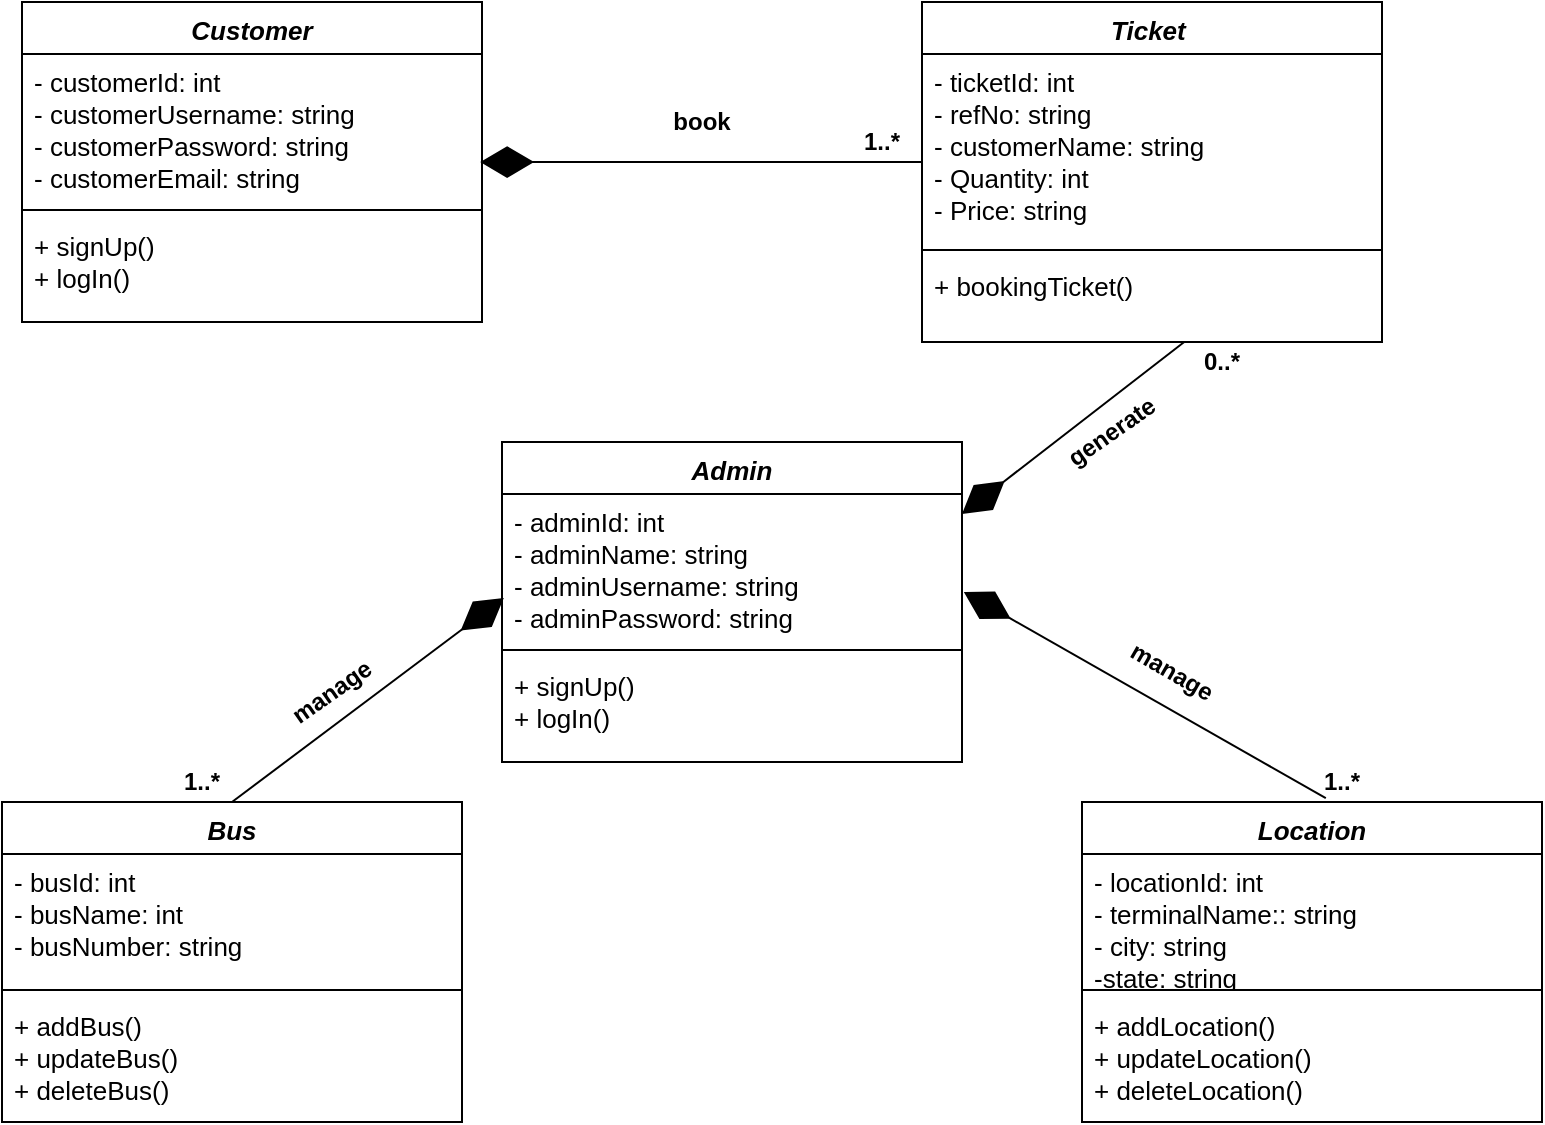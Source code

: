 <mxfile version="14.5.1" type="github">
  <diagram id="C5RBs43oDa-KdzZeNtuy" name="Page-1">
    <mxGraphModel dx="868" dy="450" grid="1" gridSize="10" guides="1" tooltips="1" connect="1" arrows="1" fold="1" page="1" pageScale="1" pageWidth="827" pageHeight="1169" math="0" shadow="0">
      <root>
        <mxCell id="WIyWlLk6GJQsqaUBKTNV-0" />
        <mxCell id="WIyWlLk6GJQsqaUBKTNV-1" parent="WIyWlLk6GJQsqaUBKTNV-0" />
        <mxCell id="zkfFHV4jXpPFQw0GAbJ--0" value="Customer" style="swimlane;fontStyle=3;align=center;verticalAlign=top;childLayout=stackLayout;horizontal=1;startSize=26;horizontalStack=0;resizeParent=1;resizeLast=0;collapsible=1;marginBottom=0;rounded=0;shadow=0;strokeWidth=1;fontSize=13;" parent="WIyWlLk6GJQsqaUBKTNV-1" vertex="1">
          <mxGeometry x="30" y="80" width="230" height="160" as="geometry">
            <mxRectangle x="230" y="140" width="160" height="26" as="alternateBounds" />
          </mxGeometry>
        </mxCell>
        <mxCell id="zkfFHV4jXpPFQw0GAbJ--1" value="- customerId: int&#xa;- customerUsername: string&#xa;- customerPassword: string&#xa;- customerEmail: string" style="text;align=left;verticalAlign=top;spacingLeft=4;spacingRight=4;overflow=hidden;rotatable=0;points=[[0,0.5],[1,0.5]];portConstraint=eastwest;fontSize=13;" parent="zkfFHV4jXpPFQw0GAbJ--0" vertex="1">
          <mxGeometry y="26" width="230" height="74" as="geometry" />
        </mxCell>
        <mxCell id="zkfFHV4jXpPFQw0GAbJ--4" value="" style="line;html=1;strokeWidth=1;align=left;verticalAlign=middle;spacingTop=-1;spacingLeft=3;spacingRight=3;rotatable=0;labelPosition=right;points=[];portConstraint=eastwest;" parent="zkfFHV4jXpPFQw0GAbJ--0" vertex="1">
          <mxGeometry y="100" width="230" height="8" as="geometry" />
        </mxCell>
        <mxCell id="zkfFHV4jXpPFQw0GAbJ--5" value="+ signUp()&#xa;+ logIn()" style="text;align=left;verticalAlign=top;spacingLeft=4;spacingRight=4;overflow=hidden;rotatable=0;points=[[0,0.5],[1,0.5]];portConstraint=eastwest;fontSize=13;" parent="zkfFHV4jXpPFQw0GAbJ--0" vertex="1">
          <mxGeometry y="108" width="230" height="52" as="geometry" />
        </mxCell>
        <mxCell id="ht6Isa9-SmCeUJdurPih-2" value="" style="endArrow=diamondThin;endFill=1;endSize=24;html=1;entryX=0.996;entryY=0.73;entryDx=0;entryDy=0;entryPerimeter=0;exitX=0;exitY=0.575;exitDx=0;exitDy=0;exitPerimeter=0;" parent="WIyWlLk6GJQsqaUBKTNV-1" edge="1" target="zkfFHV4jXpPFQw0GAbJ--1" source="Y0_Wf-8Usn6VUXPr9EfQ-7">
          <mxGeometry width="160" relative="1" as="geometry">
            <mxPoint x="476" y="160" as="sourcePoint" />
            <mxPoint x="340" y="130" as="targetPoint" />
          </mxGeometry>
        </mxCell>
        <mxCell id="Y0_Wf-8Usn6VUXPr9EfQ-2" value="Admin" style="swimlane;fontStyle=3;align=center;verticalAlign=top;childLayout=stackLayout;horizontal=1;startSize=26;horizontalStack=0;resizeParent=1;resizeLast=0;collapsible=1;marginBottom=0;rounded=0;shadow=0;strokeWidth=1;fontSize=13;" vertex="1" parent="WIyWlLk6GJQsqaUBKTNV-1">
          <mxGeometry x="270" y="300" width="230" height="160" as="geometry">
            <mxRectangle x="230" y="140" width="160" height="26" as="alternateBounds" />
          </mxGeometry>
        </mxCell>
        <mxCell id="Y0_Wf-8Usn6VUXPr9EfQ-3" value="- adminId: int&#xa;- adminName: string&#xa;- adminUsername: string&#xa;- adminPassword: string&#xa;" style="text;align=left;verticalAlign=top;spacingLeft=4;spacingRight=4;overflow=hidden;rotatable=0;points=[[0,0.5],[1,0.5]];portConstraint=eastwest;fontSize=13;" vertex="1" parent="Y0_Wf-8Usn6VUXPr9EfQ-2">
          <mxGeometry y="26" width="230" height="74" as="geometry" />
        </mxCell>
        <mxCell id="Y0_Wf-8Usn6VUXPr9EfQ-4" value="" style="line;html=1;strokeWidth=1;align=left;verticalAlign=middle;spacingTop=-1;spacingLeft=3;spacingRight=3;rotatable=0;labelPosition=right;points=[];portConstraint=eastwest;" vertex="1" parent="Y0_Wf-8Usn6VUXPr9EfQ-2">
          <mxGeometry y="100" width="230" height="8" as="geometry" />
        </mxCell>
        <mxCell id="Y0_Wf-8Usn6VUXPr9EfQ-5" value="+ signUp()&#xa;+ logIn()" style="text;align=left;verticalAlign=top;spacingLeft=4;spacingRight=4;overflow=hidden;rotatable=0;points=[[0,0.5],[1,0.5]];portConstraint=eastwest;fontSize=13;" vertex="1" parent="Y0_Wf-8Usn6VUXPr9EfQ-2">
          <mxGeometry y="108" width="230" height="52" as="geometry" />
        </mxCell>
        <mxCell id="Y0_Wf-8Usn6VUXPr9EfQ-6" value="Ticket " style="swimlane;fontStyle=3;align=center;verticalAlign=top;childLayout=stackLayout;horizontal=1;startSize=26;horizontalStack=0;resizeParent=1;resizeLast=0;collapsible=1;marginBottom=0;rounded=0;shadow=0;strokeWidth=1;fontSize=13;" vertex="1" parent="WIyWlLk6GJQsqaUBKTNV-1">
          <mxGeometry x="480" y="80" width="230" height="170" as="geometry">
            <mxRectangle x="230" y="140" width="160" height="26" as="alternateBounds" />
          </mxGeometry>
        </mxCell>
        <mxCell id="Y0_Wf-8Usn6VUXPr9EfQ-7" value="- ticketId: int&#xa;- refNo: string&#xa;- customerName: string&#xa;- Quantity: int&#xa;- Price: string" style="text;align=left;verticalAlign=top;spacingLeft=4;spacingRight=4;overflow=hidden;rotatable=0;points=[[0,0.5],[1,0.5]];portConstraint=eastwest;fontSize=13;" vertex="1" parent="Y0_Wf-8Usn6VUXPr9EfQ-6">
          <mxGeometry y="26" width="230" height="94" as="geometry" />
        </mxCell>
        <mxCell id="Y0_Wf-8Usn6VUXPr9EfQ-8" value="" style="line;html=1;strokeWidth=1;align=left;verticalAlign=middle;spacingTop=-1;spacingLeft=3;spacingRight=3;rotatable=0;labelPosition=right;points=[];portConstraint=eastwest;" vertex="1" parent="Y0_Wf-8Usn6VUXPr9EfQ-6">
          <mxGeometry y="120" width="230" height="8" as="geometry" />
        </mxCell>
        <mxCell id="Y0_Wf-8Usn6VUXPr9EfQ-9" value="+ bookingTicket()" style="text;align=left;verticalAlign=top;spacingLeft=4;spacingRight=4;overflow=hidden;rotatable=0;points=[[0,0.5],[1,0.5]];portConstraint=eastwest;fontSize=13;" vertex="1" parent="Y0_Wf-8Usn6VUXPr9EfQ-6">
          <mxGeometry y="128" width="230" height="42" as="geometry" />
        </mxCell>
        <mxCell id="Y0_Wf-8Usn6VUXPr9EfQ-12" value="Bus" style="swimlane;fontStyle=3;align=center;verticalAlign=top;childLayout=stackLayout;horizontal=1;startSize=26;horizontalStack=0;resizeParent=1;resizeLast=0;collapsible=1;marginBottom=0;rounded=0;shadow=0;strokeWidth=1;fontSize=13;" vertex="1" parent="WIyWlLk6GJQsqaUBKTNV-1">
          <mxGeometry x="20" y="480" width="230" height="160" as="geometry">
            <mxRectangle x="230" y="140" width="160" height="26" as="alternateBounds" />
          </mxGeometry>
        </mxCell>
        <mxCell id="Y0_Wf-8Usn6VUXPr9EfQ-13" value="- busId: int&#xa;- busName: int &#xa;- busNumber: string" style="text;align=left;verticalAlign=top;spacingLeft=4;spacingRight=4;overflow=hidden;rotatable=0;points=[[0,0.5],[1,0.5]];portConstraint=eastwest;fontSize=13;" vertex="1" parent="Y0_Wf-8Usn6VUXPr9EfQ-12">
          <mxGeometry y="26" width="230" height="64" as="geometry" />
        </mxCell>
        <mxCell id="Y0_Wf-8Usn6VUXPr9EfQ-14" value="" style="line;html=1;strokeWidth=1;align=left;verticalAlign=middle;spacingTop=-1;spacingLeft=3;spacingRight=3;rotatable=0;labelPosition=right;points=[];portConstraint=eastwest;" vertex="1" parent="Y0_Wf-8Usn6VUXPr9EfQ-12">
          <mxGeometry y="90" width="230" height="8" as="geometry" />
        </mxCell>
        <mxCell id="Y0_Wf-8Usn6VUXPr9EfQ-15" value="+ addBus()&#xa;+ updateBus()&#xa;+ deleteBus()" style="text;align=left;verticalAlign=top;spacingLeft=4;spacingRight=4;overflow=hidden;rotatable=0;points=[[0,0.5],[1,0.5]];portConstraint=eastwest;fontSize=13;" vertex="1" parent="Y0_Wf-8Usn6VUXPr9EfQ-12">
          <mxGeometry y="98" width="230" height="52" as="geometry" />
        </mxCell>
        <mxCell id="Y0_Wf-8Usn6VUXPr9EfQ-16" value="Location" style="swimlane;fontStyle=3;align=center;verticalAlign=top;childLayout=stackLayout;horizontal=1;startSize=26;horizontalStack=0;resizeParent=1;resizeLast=0;collapsible=1;marginBottom=0;rounded=0;shadow=0;strokeWidth=1;fontSize=13;" vertex="1" parent="WIyWlLk6GJQsqaUBKTNV-1">
          <mxGeometry x="560" y="480" width="230" height="160" as="geometry">
            <mxRectangle x="230" y="140" width="160" height="26" as="alternateBounds" />
          </mxGeometry>
        </mxCell>
        <mxCell id="Y0_Wf-8Usn6VUXPr9EfQ-17" value="- locationId: int&#xa;- terminalName:: string&#xa;- city: string&#xa;-state: string" style="text;align=left;verticalAlign=top;spacingLeft=4;spacingRight=4;overflow=hidden;rotatable=0;points=[[0,0.5],[1,0.5]];portConstraint=eastwest;fontSize=13;" vertex="1" parent="Y0_Wf-8Usn6VUXPr9EfQ-16">
          <mxGeometry y="26" width="230" height="64" as="geometry" />
        </mxCell>
        <mxCell id="Y0_Wf-8Usn6VUXPr9EfQ-18" value="" style="line;html=1;strokeWidth=1;align=left;verticalAlign=middle;spacingTop=-1;spacingLeft=3;spacingRight=3;rotatable=0;labelPosition=right;points=[];portConstraint=eastwest;" vertex="1" parent="Y0_Wf-8Usn6VUXPr9EfQ-16">
          <mxGeometry y="90" width="230" height="8" as="geometry" />
        </mxCell>
        <mxCell id="Y0_Wf-8Usn6VUXPr9EfQ-19" value="+ addLocation()&#xa;+ updateLocation()&#xa;+ deleteLocation()" style="text;align=left;verticalAlign=top;spacingLeft=4;spacingRight=4;overflow=hidden;rotatable=0;points=[[0,0.5],[1,0.5]];portConstraint=eastwest;fontSize=13;" vertex="1" parent="Y0_Wf-8Usn6VUXPr9EfQ-16">
          <mxGeometry y="98" width="230" height="52" as="geometry" />
        </mxCell>
        <mxCell id="Y0_Wf-8Usn6VUXPr9EfQ-21" value="&lt;b&gt;1..*&lt;/b&gt;" style="text;html=1;strokeColor=none;fillColor=none;align=center;verticalAlign=middle;whiteSpace=wrap;rounded=0;" vertex="1" parent="WIyWlLk6GJQsqaUBKTNV-1">
          <mxGeometry x="440" y="140" width="40" height="20" as="geometry" />
        </mxCell>
        <mxCell id="Y0_Wf-8Usn6VUXPr9EfQ-22" value="&lt;b&gt;book&lt;/b&gt;" style="text;html=1;strokeColor=none;fillColor=none;align=center;verticalAlign=middle;whiteSpace=wrap;rounded=0;" vertex="1" parent="WIyWlLk6GJQsqaUBKTNV-1">
          <mxGeometry x="350" y="130" width="40" height="20" as="geometry" />
        </mxCell>
        <mxCell id="Y0_Wf-8Usn6VUXPr9EfQ-23" value="" style="endArrow=diamondThin;endFill=1;endSize=24;html=1;exitX=0.5;exitY=0;exitDx=0;exitDy=0;entryX=0.004;entryY=0.703;entryDx=0;entryDy=0;entryPerimeter=0;" edge="1" parent="WIyWlLk6GJQsqaUBKTNV-1" source="Y0_Wf-8Usn6VUXPr9EfQ-12" target="Y0_Wf-8Usn6VUXPr9EfQ-3">
          <mxGeometry width="160" relative="1" as="geometry">
            <mxPoint x="480.92" y="370.03" as="sourcePoint" />
            <mxPoint x="280" y="373" as="targetPoint" />
          </mxGeometry>
        </mxCell>
        <mxCell id="Y0_Wf-8Usn6VUXPr9EfQ-24" value="&lt;b&gt;1..*&lt;/b&gt;" style="text;html=1;strokeColor=none;fillColor=none;align=center;verticalAlign=middle;whiteSpace=wrap;rounded=0;" vertex="1" parent="WIyWlLk6GJQsqaUBKTNV-1">
          <mxGeometry x="100" y="460" width="40" height="20" as="geometry" />
        </mxCell>
        <mxCell id="Y0_Wf-8Usn6VUXPr9EfQ-25" value="&lt;b&gt;manage&lt;/b&gt;" style="text;html=1;strokeColor=none;fillColor=none;align=center;verticalAlign=middle;whiteSpace=wrap;rounded=0;rotation=-35;" vertex="1" parent="WIyWlLk6GJQsqaUBKTNV-1">
          <mxGeometry x="170" y="410" width="30" height="30" as="geometry" />
        </mxCell>
        <mxCell id="Y0_Wf-8Usn6VUXPr9EfQ-26" value="" style="endArrow=diamondThin;endFill=1;endSize=24;html=1;exitX=0.53;exitY=-0.012;exitDx=0;exitDy=0;exitPerimeter=0;entryX=1.004;entryY=0.662;entryDx=0;entryDy=0;entryPerimeter=0;" edge="1" parent="WIyWlLk6GJQsqaUBKTNV-1" source="Y0_Wf-8Usn6VUXPr9EfQ-16" target="Y0_Wf-8Usn6VUXPr9EfQ-3">
          <mxGeometry width="160" relative="1" as="geometry">
            <mxPoint x="440" y="480" as="sourcePoint" />
            <mxPoint x="540" y="370" as="targetPoint" />
          </mxGeometry>
        </mxCell>
        <mxCell id="Y0_Wf-8Usn6VUXPr9EfQ-27" value="&lt;b&gt;1..*&lt;/b&gt;" style="text;html=1;strokeColor=none;fillColor=none;align=center;verticalAlign=middle;whiteSpace=wrap;rounded=0;" vertex="1" parent="WIyWlLk6GJQsqaUBKTNV-1">
          <mxGeometry x="670" y="460" width="40" height="20" as="geometry" />
        </mxCell>
        <mxCell id="Y0_Wf-8Usn6VUXPr9EfQ-28" value="&lt;b&gt;manage&lt;/b&gt;" style="text;html=1;strokeColor=none;fillColor=none;align=center;verticalAlign=middle;whiteSpace=wrap;rounded=0;rotation=30;" vertex="1" parent="WIyWlLk6GJQsqaUBKTNV-1">
          <mxGeometry x="590" y="400" width="30" height="30" as="geometry" />
        </mxCell>
        <mxCell id="Y0_Wf-8Usn6VUXPr9EfQ-29" value="" style="endArrow=diamondThin;endFill=1;endSize=24;html=1;exitX=0.57;exitY=1;exitDx=0;exitDy=0;exitPerimeter=0;entryX=1;entryY=0.135;entryDx=0;entryDy=0;entryPerimeter=0;" edge="1" parent="WIyWlLk6GJQsqaUBKTNV-1" source="Y0_Wf-8Usn6VUXPr9EfQ-9" target="Y0_Wf-8Usn6VUXPr9EfQ-3">
          <mxGeometry width="160" relative="1" as="geometry">
            <mxPoint x="730.98" y="403.09" as="sourcePoint" />
            <mxPoint x="550" y="299.998" as="targetPoint" />
          </mxGeometry>
        </mxCell>
        <mxCell id="Y0_Wf-8Usn6VUXPr9EfQ-30" value="&lt;b&gt;generate&lt;/b&gt;" style="text;html=1;strokeColor=none;fillColor=none;align=center;verticalAlign=middle;whiteSpace=wrap;rounded=0;rotation=-35;" vertex="1" parent="WIyWlLk6GJQsqaUBKTNV-1">
          <mxGeometry x="560" y="280" width="30" height="30" as="geometry" />
        </mxCell>
        <mxCell id="Y0_Wf-8Usn6VUXPr9EfQ-31" value="&lt;b&gt;0..*&lt;/b&gt;" style="text;html=1;strokeColor=none;fillColor=none;align=center;verticalAlign=middle;whiteSpace=wrap;rounded=0;" vertex="1" parent="WIyWlLk6GJQsqaUBKTNV-1">
          <mxGeometry x="610" y="250" width="40" height="20" as="geometry" />
        </mxCell>
      </root>
    </mxGraphModel>
  </diagram>
</mxfile>
